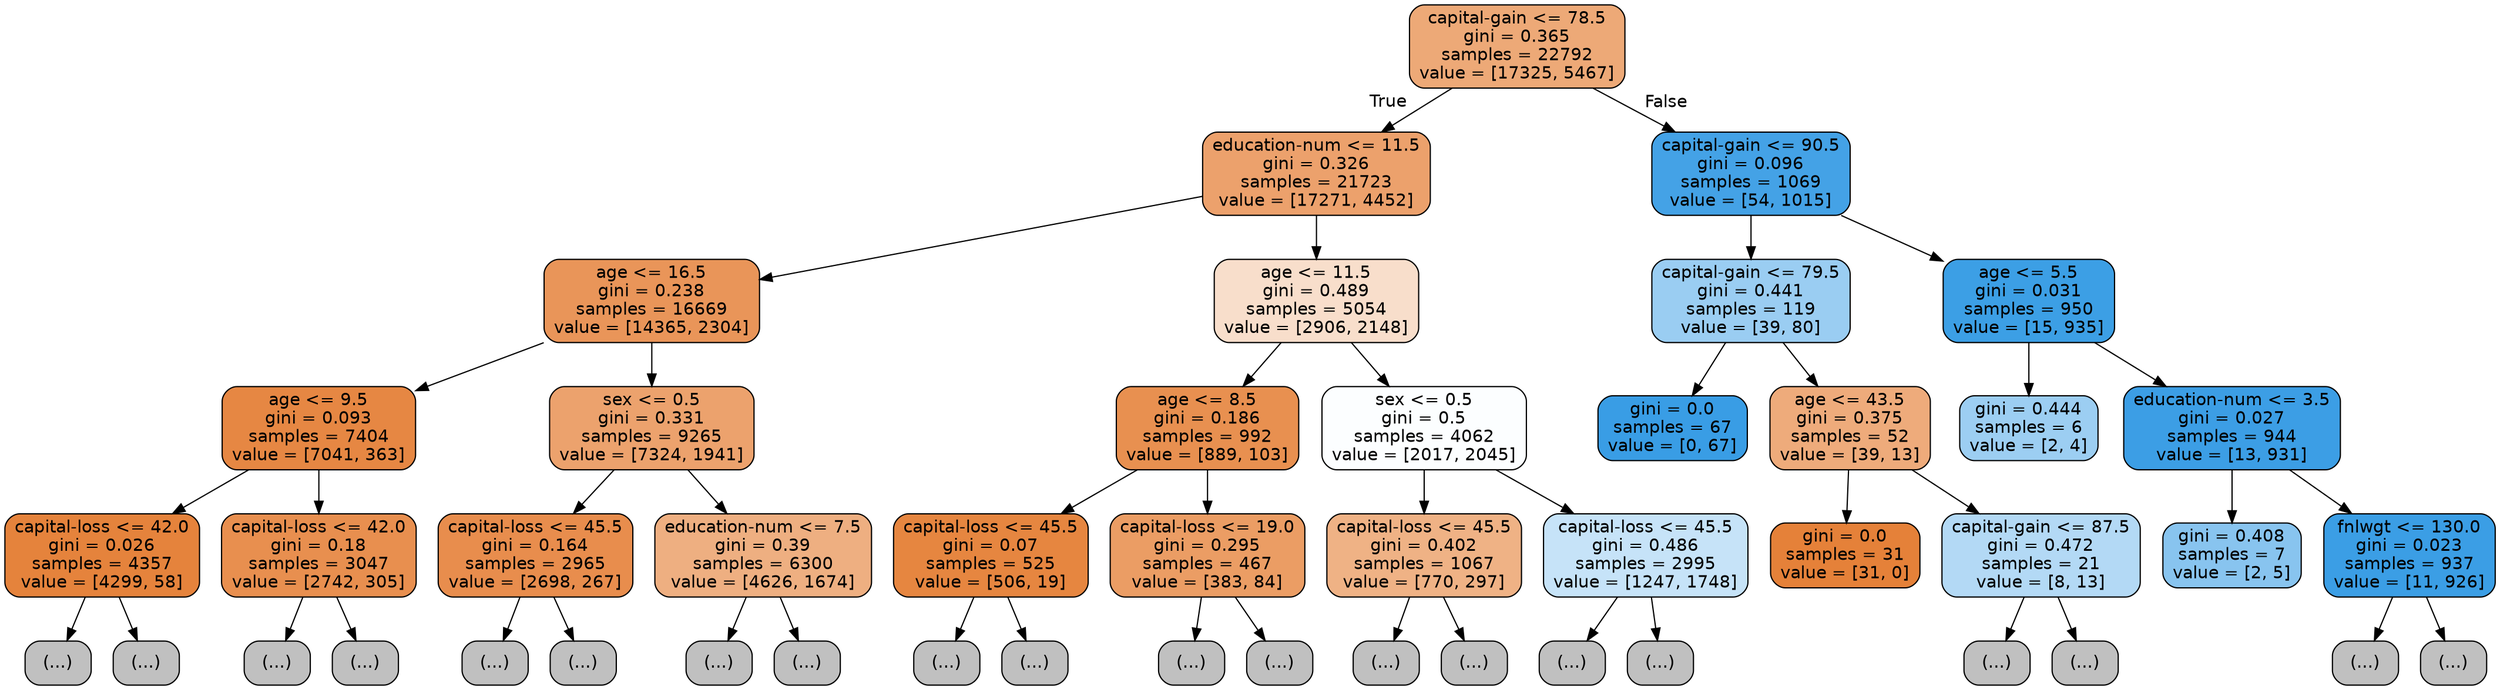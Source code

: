 digraph Tree {
node [shape=box, style="filled, rounded", color="black", fontname=helvetica] ;
edge [fontname=helvetica] ;
0 [label="capital-gain <= 78.5\ngini = 0.365\nsamples = 22792\nvalue = [17325, 5467]", fillcolor="#eda977"] ;
1 [label="education-num <= 11.5\ngini = 0.326\nsamples = 21723\nvalue = [17271, 4452]", fillcolor="#eca16c"] ;
0 -> 1 [labeldistance=2.5, labelangle=45, headlabel="True"] ;
2 [label="age <= 16.5\ngini = 0.238\nsamples = 16669\nvalue = [14365, 2304]", fillcolor="#e99559"] ;
1 -> 2 ;
3 [label="age <= 9.5\ngini = 0.093\nsamples = 7404\nvalue = [7041, 363]", fillcolor="#e68743"] ;
2 -> 3 ;
4 [label="capital-loss <= 42.0\ngini = 0.026\nsamples = 4357\nvalue = [4299, 58]", fillcolor="#e5833c"] ;
3 -> 4 ;
5 [label="(...)", fillcolor="#C0C0C0"] ;
4 -> 5 ;
46 [label="(...)", fillcolor="#C0C0C0"] ;
4 -> 46 ;
51 [label="capital-loss <= 42.0\ngini = 0.18\nsamples = 3047\nvalue = [2742, 305]", fillcolor="#e88f4f"] ;
3 -> 51 ;
52 [label="(...)", fillcolor="#C0C0C0"] ;
51 -> 52 ;
109 [label="(...)", fillcolor="#C0C0C0"] ;
51 -> 109 ;
122 [label="sex <= 0.5\ngini = 0.331\nsamples = 9265\nvalue = [7324, 1941]", fillcolor="#eca26d"] ;
2 -> 122 ;
123 [label="capital-loss <= 45.5\ngini = 0.164\nsamples = 2965\nvalue = [2698, 267]", fillcolor="#e88d4d"] ;
122 -> 123 ;
124 [label="(...)", fillcolor="#C0C0C0"] ;
123 -> 124 ;
173 [label="(...)", fillcolor="#C0C0C0"] ;
123 -> 173 ;
184 [label="education-num <= 7.5\ngini = 0.39\nsamples = 6300\nvalue = [4626, 1674]", fillcolor="#eeaf81"] ;
122 -> 184 ;
185 [label="(...)", fillcolor="#C0C0C0"] ;
184 -> 185 ;
216 [label="(...)", fillcolor="#C0C0C0"] ;
184 -> 216 ;
267 [label="age <= 11.5\ngini = 0.489\nsamples = 5054\nvalue = [2906, 2148]", fillcolor="#f8decb"] ;
1 -> 267 ;
268 [label="age <= 8.5\ngini = 0.186\nsamples = 992\nvalue = [889, 103]", fillcolor="#e89050"] ;
267 -> 268 ;
269 [label="capital-loss <= 45.5\ngini = 0.07\nsamples = 525\nvalue = [506, 19]", fillcolor="#e68640"] ;
268 -> 269 ;
270 [label="(...)", fillcolor="#C0C0C0"] ;
269 -> 270 ;
295 [label="(...)", fillcolor="#C0C0C0"] ;
269 -> 295 ;
296 [label="capital-loss <= 19.0\ngini = 0.295\nsamples = 467\nvalue = [383, 84]", fillcolor="#eb9d64"] ;
268 -> 296 ;
297 [label="(...)", fillcolor="#C0C0C0"] ;
296 -> 297 ;
336 [label="(...)", fillcolor="#C0C0C0"] ;
296 -> 336 ;
341 [label="sex <= 0.5\ngini = 0.5\nsamples = 4062\nvalue = [2017, 2045]", fillcolor="#fcfeff"] ;
267 -> 341 ;
342 [label="capital-loss <= 45.5\ngini = 0.402\nsamples = 1067\nvalue = [770, 297]", fillcolor="#efb285"] ;
341 -> 342 ;
343 [label="(...)", fillcolor="#C0C0C0"] ;
342 -> 343 ;
380 [label="(...)", fillcolor="#C0C0C0"] ;
342 -> 380 ;
387 [label="capital-loss <= 45.5\ngini = 0.486\nsamples = 2995\nvalue = [1247, 1748]", fillcolor="#c6e3f8"] ;
341 -> 387 ;
388 [label="(...)", fillcolor="#C0C0C0"] ;
387 -> 388 ;
443 [label="(...)", fillcolor="#C0C0C0"] ;
387 -> 443 ;
456 [label="capital-gain <= 90.5\ngini = 0.096\nsamples = 1069\nvalue = [54, 1015]", fillcolor="#44a2e6"] ;
0 -> 456 [labeldistance=2.5, labelangle=-45, headlabel="False"] ;
457 [label="capital-gain <= 79.5\ngini = 0.441\nsamples = 119\nvalue = [39, 80]", fillcolor="#9acdf2"] ;
456 -> 457 ;
458 [label="gini = 0.0\nsamples = 67\nvalue = [0, 67]", fillcolor="#399de5"] ;
457 -> 458 ;
459 [label="age <= 43.5\ngini = 0.375\nsamples = 52\nvalue = [39, 13]", fillcolor="#eeab7b"] ;
457 -> 459 ;
460 [label="gini = 0.0\nsamples = 31\nvalue = [31, 0]", fillcolor="#e58139"] ;
459 -> 460 ;
461 [label="capital-gain <= 87.5\ngini = 0.472\nsamples = 21\nvalue = [8, 13]", fillcolor="#b3d9f5"] ;
459 -> 461 ;
462 [label="(...)", fillcolor="#C0C0C0"] ;
461 -> 462 ;
465 [label="(...)", fillcolor="#C0C0C0"] ;
461 -> 465 ;
466 [label="age <= 5.5\ngini = 0.031\nsamples = 950\nvalue = [15, 935]", fillcolor="#3c9fe5"] ;
456 -> 466 ;
467 [label="gini = 0.444\nsamples = 6\nvalue = [2, 4]", fillcolor="#9ccef2"] ;
466 -> 467 ;
468 [label="education-num <= 3.5\ngini = 0.027\nsamples = 944\nvalue = [13, 931]", fillcolor="#3c9ee5"] ;
466 -> 468 ;
469 [label="gini = 0.408\nsamples = 7\nvalue = [2, 5]", fillcolor="#88c4ef"] ;
468 -> 469 ;
470 [label="fnlwgt <= 130.0\ngini = 0.023\nsamples = 937\nvalue = [11, 926]", fillcolor="#3b9ee5"] ;
468 -> 470 ;
471 [label="(...)", fillcolor="#C0C0C0"] ;
470 -> 471 ;
472 [label="(...)", fillcolor="#C0C0C0"] ;
470 -> 472 ;
}